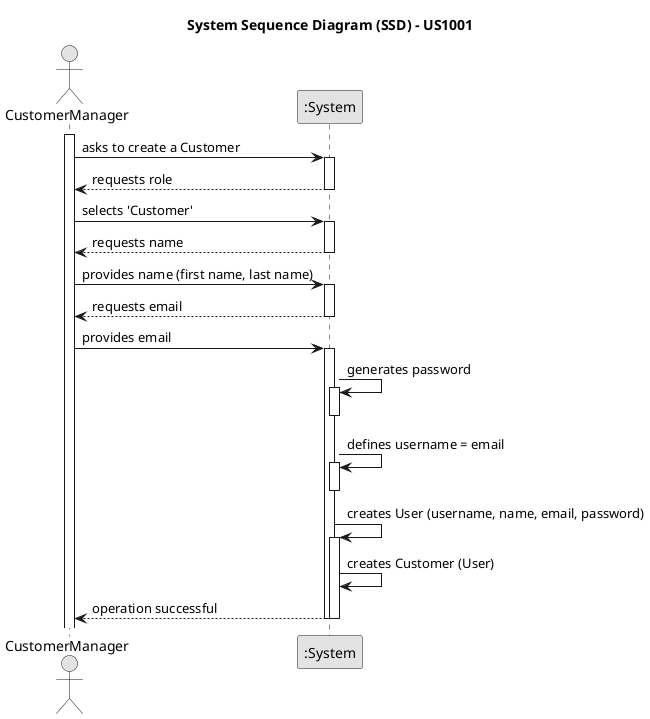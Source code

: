 @startuml
skinparam monochrome true
skinparam packageStyle rectangle
skinparam shadowing false

title System Sequence Diagram (SSD) - US1001
actor CustomerManager as CM

activate CM
    CM -> ":System" : asks to create a Customer
activate ":System"
    ":System" --> CM : requests role
    deactivate ":System"
CM -> ":System" : selects 'Customer'
activate ":System"
    ":System" --> CM : requests name
    deactivate ":System"
CM-> ":System" : provides name (first name, last name)
activate ":System"
    ":System" --> CM : requests email
    deactivate ":System"
CM-> ":System" : provides email
activate ":System"
    ":System" -> ":System": generates password
    activate ":System"
    deactivate ":System"
    ":System" -> ":System": defines username = email
    activate ":System"
    deactivate ":System"
    ":System" -> ":System": creates User (username, name, email, password)
        activate ":System"
            ":System" -> ":System": creates Customer (User)
            ":System" --> CM: operation successful
        deactivate ":System"
    deactivate ":System"
@enduml